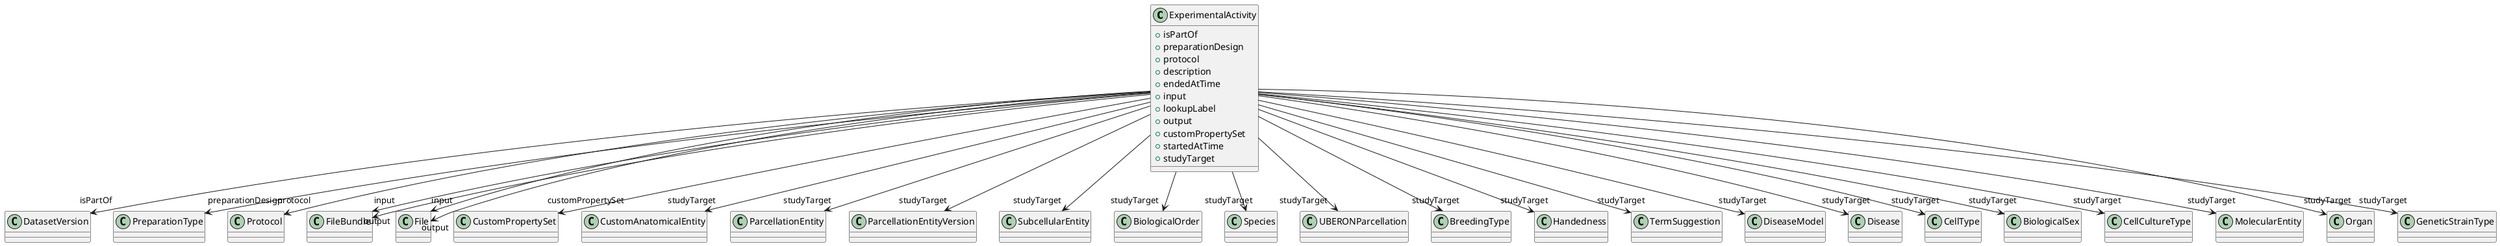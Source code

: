 @startuml
class ExperimentalActivity {
+isPartOf
+preparationDesign
+protocol
+description
+endedAtTime
+input
+lookupLabel
+output
+customPropertySet
+startedAtTime
+studyTarget

}
ExperimentalActivity -d-> "isPartOf" DatasetVersion
ExperimentalActivity -d-> "preparationDesign" PreparationType
ExperimentalActivity -d-> "protocol" Protocol
ExperimentalActivity -d-> "input" FileBundle
ExperimentalActivity -d-> "input" File
ExperimentalActivity -d-> "output" FileBundle
ExperimentalActivity -d-> "output" File
ExperimentalActivity -d-> "customPropertySet" CustomPropertySet
ExperimentalActivity -d-> "studyTarget" CustomAnatomicalEntity
ExperimentalActivity -d-> "studyTarget" ParcellationEntity
ExperimentalActivity -d-> "studyTarget" ParcellationEntityVersion
ExperimentalActivity -d-> "studyTarget" SubcellularEntity
ExperimentalActivity -d-> "studyTarget" BiologicalOrder
ExperimentalActivity -d-> "studyTarget" Species
ExperimentalActivity -d-> "studyTarget" UBERONParcellation
ExperimentalActivity -d-> "studyTarget" BreedingType
ExperimentalActivity -d-> "studyTarget" Handedness
ExperimentalActivity -d-> "studyTarget" TermSuggestion
ExperimentalActivity -d-> "studyTarget" DiseaseModel
ExperimentalActivity -d-> "studyTarget" Disease
ExperimentalActivity -d-> "studyTarget" CellType
ExperimentalActivity -d-> "studyTarget" BiologicalSex
ExperimentalActivity -d-> "studyTarget" CellCultureType
ExperimentalActivity -d-> "studyTarget" MolecularEntity
ExperimentalActivity -d-> "studyTarget" Organ
ExperimentalActivity -d-> "studyTarget" GeneticStrainType

@enduml